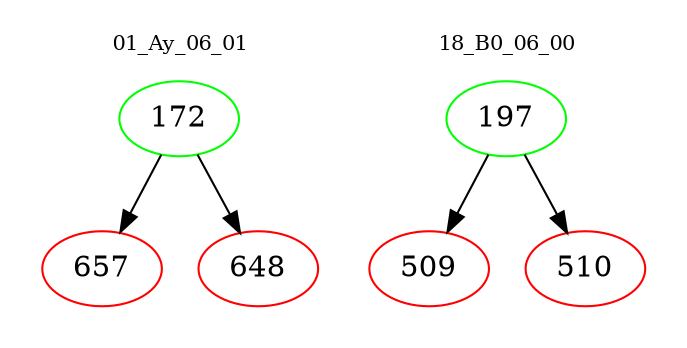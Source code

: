 digraph{
subgraph cluster_0 {
color = white
label = "01_Ay_06_01";
fontsize=10;
T0_172 [label="172", color="green"]
T0_172 -> T0_657 [color="black"]
T0_657 [label="657", color="red"]
T0_172 -> T0_648 [color="black"]
T0_648 [label="648", color="red"]
}
subgraph cluster_1 {
color = white
label = "18_B0_06_00";
fontsize=10;
T1_197 [label="197", color="green"]
T1_197 -> T1_509 [color="black"]
T1_509 [label="509", color="red"]
T1_197 -> T1_510 [color="black"]
T1_510 [label="510", color="red"]
}
}
